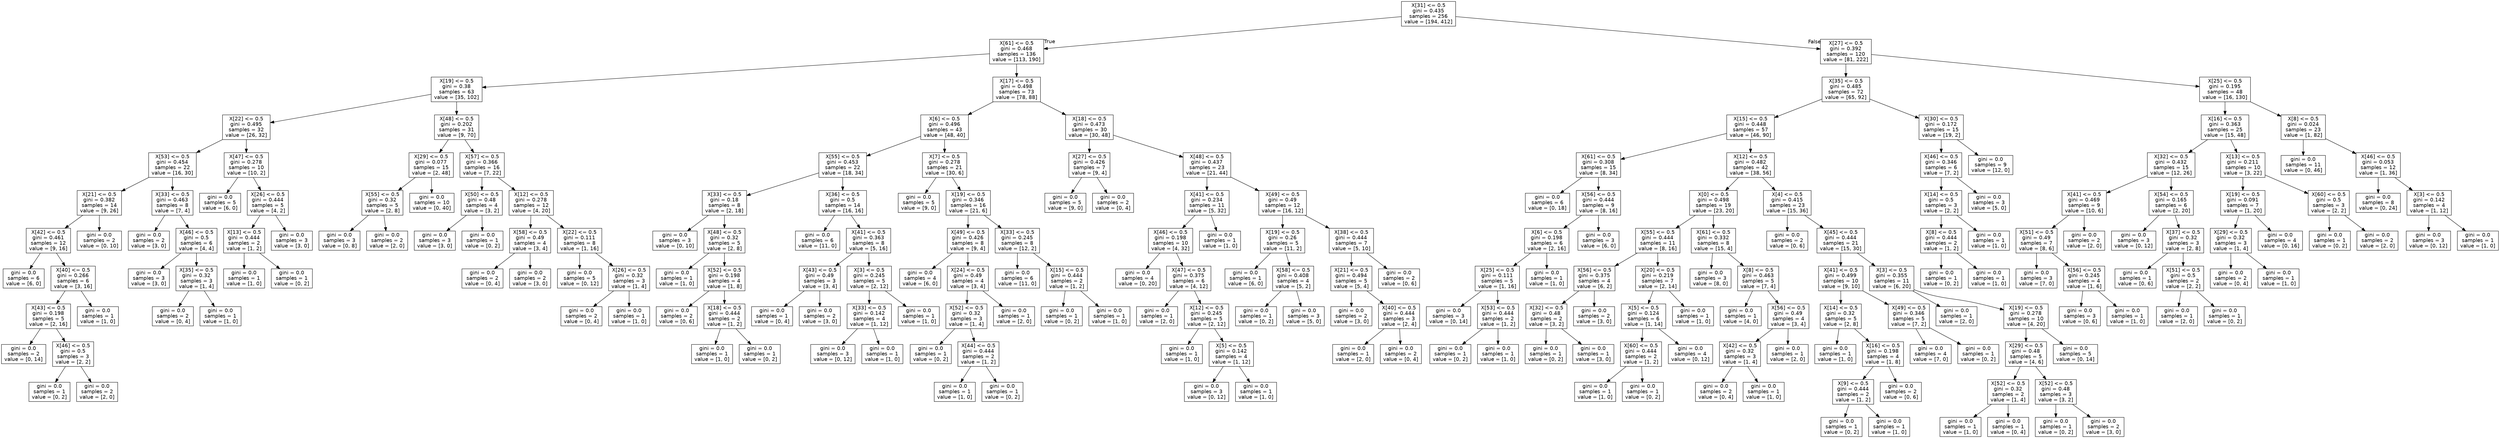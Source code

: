 digraph Tree {
node [shape=box, fontname="helvetica"] ;
edge [fontname="helvetica"] ;
0 [label="X[31] <= 0.5\ngini = 0.435\nsamples = 256\nvalue = [194, 412]"] ;
1 [label="X[61] <= 0.5\ngini = 0.468\nsamples = 136\nvalue = [113, 190]"] ;
0 -> 1 [labeldistance=2.5, labelangle=45, headlabel="True"] ;
2 [label="X[19] <= 0.5\ngini = 0.38\nsamples = 63\nvalue = [35, 102]"] ;
1 -> 2 ;
3 [label="X[22] <= 0.5\ngini = 0.495\nsamples = 32\nvalue = [26, 32]"] ;
2 -> 3 ;
4 [label="X[53] <= 0.5\ngini = 0.454\nsamples = 22\nvalue = [16, 30]"] ;
3 -> 4 ;
5 [label="X[21] <= 0.5\ngini = 0.382\nsamples = 14\nvalue = [9, 26]"] ;
4 -> 5 ;
6 [label="X[42] <= 0.5\ngini = 0.461\nsamples = 12\nvalue = [9, 16]"] ;
5 -> 6 ;
7 [label="gini = 0.0\nsamples = 6\nvalue = [6, 0]"] ;
6 -> 7 ;
8 [label="X[40] <= 0.5\ngini = 0.266\nsamples = 6\nvalue = [3, 16]"] ;
6 -> 8 ;
9 [label="X[43] <= 0.5\ngini = 0.198\nsamples = 5\nvalue = [2, 16]"] ;
8 -> 9 ;
10 [label="gini = 0.0\nsamples = 2\nvalue = [0, 14]"] ;
9 -> 10 ;
11 [label="X[46] <= 0.5\ngini = 0.5\nsamples = 3\nvalue = [2, 2]"] ;
9 -> 11 ;
12 [label="gini = 0.0\nsamples = 1\nvalue = [0, 2]"] ;
11 -> 12 ;
13 [label="gini = 0.0\nsamples = 2\nvalue = [2, 0]"] ;
11 -> 13 ;
14 [label="gini = 0.0\nsamples = 1\nvalue = [1, 0]"] ;
8 -> 14 ;
15 [label="gini = 0.0\nsamples = 2\nvalue = [0, 10]"] ;
5 -> 15 ;
16 [label="X[33] <= 0.5\ngini = 0.463\nsamples = 8\nvalue = [7, 4]"] ;
4 -> 16 ;
17 [label="gini = 0.0\nsamples = 2\nvalue = [3, 0]"] ;
16 -> 17 ;
18 [label="X[46] <= 0.5\ngini = 0.5\nsamples = 6\nvalue = [4, 4]"] ;
16 -> 18 ;
19 [label="gini = 0.0\nsamples = 3\nvalue = [3, 0]"] ;
18 -> 19 ;
20 [label="X[35] <= 0.5\ngini = 0.32\nsamples = 3\nvalue = [1, 4]"] ;
18 -> 20 ;
21 [label="gini = 0.0\nsamples = 2\nvalue = [0, 4]"] ;
20 -> 21 ;
22 [label="gini = 0.0\nsamples = 1\nvalue = [1, 0]"] ;
20 -> 22 ;
23 [label="X[47] <= 0.5\ngini = 0.278\nsamples = 10\nvalue = [10, 2]"] ;
3 -> 23 ;
24 [label="gini = 0.0\nsamples = 5\nvalue = [6, 0]"] ;
23 -> 24 ;
25 [label="X[26] <= 0.5\ngini = 0.444\nsamples = 5\nvalue = [4, 2]"] ;
23 -> 25 ;
26 [label="X[13] <= 0.5\ngini = 0.444\nsamples = 2\nvalue = [1, 2]"] ;
25 -> 26 ;
27 [label="gini = 0.0\nsamples = 1\nvalue = [1, 0]"] ;
26 -> 27 ;
28 [label="gini = 0.0\nsamples = 1\nvalue = [0, 2]"] ;
26 -> 28 ;
29 [label="gini = 0.0\nsamples = 3\nvalue = [3, 0]"] ;
25 -> 29 ;
30 [label="X[48] <= 0.5\ngini = 0.202\nsamples = 31\nvalue = [9, 70]"] ;
2 -> 30 ;
31 [label="X[29] <= 0.5\ngini = 0.077\nsamples = 15\nvalue = [2, 48]"] ;
30 -> 31 ;
32 [label="X[55] <= 0.5\ngini = 0.32\nsamples = 5\nvalue = [2, 8]"] ;
31 -> 32 ;
33 [label="gini = 0.0\nsamples = 3\nvalue = [0, 8]"] ;
32 -> 33 ;
34 [label="gini = 0.0\nsamples = 2\nvalue = [2, 0]"] ;
32 -> 34 ;
35 [label="gini = 0.0\nsamples = 10\nvalue = [0, 40]"] ;
31 -> 35 ;
36 [label="X[57] <= 0.5\ngini = 0.366\nsamples = 16\nvalue = [7, 22]"] ;
30 -> 36 ;
37 [label="X[50] <= 0.5\ngini = 0.48\nsamples = 4\nvalue = [3, 2]"] ;
36 -> 37 ;
38 [label="gini = 0.0\nsamples = 3\nvalue = [3, 0]"] ;
37 -> 38 ;
39 [label="gini = 0.0\nsamples = 1\nvalue = [0, 2]"] ;
37 -> 39 ;
40 [label="X[12] <= 0.5\ngini = 0.278\nsamples = 12\nvalue = [4, 20]"] ;
36 -> 40 ;
41 [label="X[58] <= 0.5\ngini = 0.49\nsamples = 4\nvalue = [3, 4]"] ;
40 -> 41 ;
42 [label="gini = 0.0\nsamples = 2\nvalue = [0, 4]"] ;
41 -> 42 ;
43 [label="gini = 0.0\nsamples = 2\nvalue = [3, 0]"] ;
41 -> 43 ;
44 [label="X[22] <= 0.5\ngini = 0.111\nsamples = 8\nvalue = [1, 16]"] ;
40 -> 44 ;
45 [label="gini = 0.0\nsamples = 5\nvalue = [0, 12]"] ;
44 -> 45 ;
46 [label="X[26] <= 0.5\ngini = 0.32\nsamples = 3\nvalue = [1, 4]"] ;
44 -> 46 ;
47 [label="gini = 0.0\nsamples = 2\nvalue = [0, 4]"] ;
46 -> 47 ;
48 [label="gini = 0.0\nsamples = 1\nvalue = [1, 0]"] ;
46 -> 48 ;
49 [label="X[17] <= 0.5\ngini = 0.498\nsamples = 73\nvalue = [78, 88]"] ;
1 -> 49 ;
50 [label="X[6] <= 0.5\ngini = 0.496\nsamples = 43\nvalue = [48, 40]"] ;
49 -> 50 ;
51 [label="X[55] <= 0.5\ngini = 0.453\nsamples = 22\nvalue = [18, 34]"] ;
50 -> 51 ;
52 [label="X[33] <= 0.5\ngini = 0.18\nsamples = 8\nvalue = [2, 18]"] ;
51 -> 52 ;
53 [label="gini = 0.0\nsamples = 3\nvalue = [0, 10]"] ;
52 -> 53 ;
54 [label="X[48] <= 0.5\ngini = 0.32\nsamples = 5\nvalue = [2, 8]"] ;
52 -> 54 ;
55 [label="gini = 0.0\nsamples = 1\nvalue = [1, 0]"] ;
54 -> 55 ;
56 [label="X[52] <= 0.5\ngini = 0.198\nsamples = 4\nvalue = [1, 8]"] ;
54 -> 56 ;
57 [label="gini = 0.0\nsamples = 2\nvalue = [0, 6]"] ;
56 -> 57 ;
58 [label="X[18] <= 0.5\ngini = 0.444\nsamples = 2\nvalue = [1, 2]"] ;
56 -> 58 ;
59 [label="gini = 0.0\nsamples = 1\nvalue = [1, 0]"] ;
58 -> 59 ;
60 [label="gini = 0.0\nsamples = 1\nvalue = [0, 2]"] ;
58 -> 60 ;
61 [label="X[36] <= 0.5\ngini = 0.5\nsamples = 14\nvalue = [16, 16]"] ;
51 -> 61 ;
62 [label="gini = 0.0\nsamples = 6\nvalue = [11, 0]"] ;
61 -> 62 ;
63 [label="X[41] <= 0.5\ngini = 0.363\nsamples = 8\nvalue = [5, 16]"] ;
61 -> 63 ;
64 [label="X[43] <= 0.5\ngini = 0.49\nsamples = 3\nvalue = [3, 4]"] ;
63 -> 64 ;
65 [label="gini = 0.0\nsamples = 1\nvalue = [0, 4]"] ;
64 -> 65 ;
66 [label="gini = 0.0\nsamples = 2\nvalue = [3, 0]"] ;
64 -> 66 ;
67 [label="X[3] <= 0.5\ngini = 0.245\nsamples = 5\nvalue = [2, 12]"] ;
63 -> 67 ;
68 [label="X[33] <= 0.5\ngini = 0.142\nsamples = 4\nvalue = [1, 12]"] ;
67 -> 68 ;
69 [label="gini = 0.0\nsamples = 3\nvalue = [0, 12]"] ;
68 -> 69 ;
70 [label="gini = 0.0\nsamples = 1\nvalue = [1, 0]"] ;
68 -> 70 ;
71 [label="gini = 0.0\nsamples = 1\nvalue = [1, 0]"] ;
67 -> 71 ;
72 [label="X[7] <= 0.5\ngini = 0.278\nsamples = 21\nvalue = [30, 6]"] ;
50 -> 72 ;
73 [label="gini = 0.0\nsamples = 5\nvalue = [9, 0]"] ;
72 -> 73 ;
74 [label="X[19] <= 0.5\ngini = 0.346\nsamples = 16\nvalue = [21, 6]"] ;
72 -> 74 ;
75 [label="X[49] <= 0.5\ngini = 0.426\nsamples = 8\nvalue = [9, 4]"] ;
74 -> 75 ;
76 [label="gini = 0.0\nsamples = 4\nvalue = [6, 0]"] ;
75 -> 76 ;
77 [label="X[24] <= 0.5\ngini = 0.49\nsamples = 4\nvalue = [3, 4]"] ;
75 -> 77 ;
78 [label="X[52] <= 0.5\ngini = 0.32\nsamples = 3\nvalue = [1, 4]"] ;
77 -> 78 ;
79 [label="gini = 0.0\nsamples = 1\nvalue = [0, 2]"] ;
78 -> 79 ;
80 [label="X[44] <= 0.5\ngini = 0.444\nsamples = 2\nvalue = [1, 2]"] ;
78 -> 80 ;
81 [label="gini = 0.0\nsamples = 1\nvalue = [1, 0]"] ;
80 -> 81 ;
82 [label="gini = 0.0\nsamples = 1\nvalue = [0, 2]"] ;
80 -> 82 ;
83 [label="gini = 0.0\nsamples = 1\nvalue = [2, 0]"] ;
77 -> 83 ;
84 [label="X[33] <= 0.5\ngini = 0.245\nsamples = 8\nvalue = [12, 2]"] ;
74 -> 84 ;
85 [label="gini = 0.0\nsamples = 6\nvalue = [11, 0]"] ;
84 -> 85 ;
86 [label="X[15] <= 0.5\ngini = 0.444\nsamples = 2\nvalue = [1, 2]"] ;
84 -> 86 ;
87 [label="gini = 0.0\nsamples = 1\nvalue = [0, 2]"] ;
86 -> 87 ;
88 [label="gini = 0.0\nsamples = 1\nvalue = [1, 0]"] ;
86 -> 88 ;
89 [label="X[18] <= 0.5\ngini = 0.473\nsamples = 30\nvalue = [30, 48]"] ;
49 -> 89 ;
90 [label="X[27] <= 0.5\ngini = 0.426\nsamples = 7\nvalue = [9, 4]"] ;
89 -> 90 ;
91 [label="gini = 0.0\nsamples = 5\nvalue = [9, 0]"] ;
90 -> 91 ;
92 [label="gini = 0.0\nsamples = 2\nvalue = [0, 4]"] ;
90 -> 92 ;
93 [label="X[48] <= 0.5\ngini = 0.437\nsamples = 23\nvalue = [21, 44]"] ;
89 -> 93 ;
94 [label="X[41] <= 0.5\ngini = 0.234\nsamples = 11\nvalue = [5, 32]"] ;
93 -> 94 ;
95 [label="X[46] <= 0.5\ngini = 0.198\nsamples = 10\nvalue = [4, 32]"] ;
94 -> 95 ;
96 [label="gini = 0.0\nsamples = 4\nvalue = [0, 20]"] ;
95 -> 96 ;
97 [label="X[47] <= 0.5\ngini = 0.375\nsamples = 6\nvalue = [4, 12]"] ;
95 -> 97 ;
98 [label="gini = 0.0\nsamples = 1\nvalue = [2, 0]"] ;
97 -> 98 ;
99 [label="X[12] <= 0.5\ngini = 0.245\nsamples = 5\nvalue = [2, 12]"] ;
97 -> 99 ;
100 [label="gini = 0.0\nsamples = 1\nvalue = [1, 0]"] ;
99 -> 100 ;
101 [label="X[5] <= 0.5\ngini = 0.142\nsamples = 4\nvalue = [1, 12]"] ;
99 -> 101 ;
102 [label="gini = 0.0\nsamples = 3\nvalue = [0, 12]"] ;
101 -> 102 ;
103 [label="gini = 0.0\nsamples = 1\nvalue = [1, 0]"] ;
101 -> 103 ;
104 [label="gini = 0.0\nsamples = 1\nvalue = [1, 0]"] ;
94 -> 104 ;
105 [label="X[49] <= 0.5\ngini = 0.49\nsamples = 12\nvalue = [16, 12]"] ;
93 -> 105 ;
106 [label="X[19] <= 0.5\ngini = 0.26\nsamples = 5\nvalue = [11, 2]"] ;
105 -> 106 ;
107 [label="gini = 0.0\nsamples = 1\nvalue = [6, 0]"] ;
106 -> 107 ;
108 [label="X[58] <= 0.5\ngini = 0.408\nsamples = 4\nvalue = [5, 2]"] ;
106 -> 108 ;
109 [label="gini = 0.0\nsamples = 1\nvalue = [0, 2]"] ;
108 -> 109 ;
110 [label="gini = 0.0\nsamples = 3\nvalue = [5, 0]"] ;
108 -> 110 ;
111 [label="X[38] <= 0.5\ngini = 0.444\nsamples = 7\nvalue = [5, 10]"] ;
105 -> 111 ;
112 [label="X[21] <= 0.5\ngini = 0.494\nsamples = 5\nvalue = [5, 4]"] ;
111 -> 112 ;
113 [label="gini = 0.0\nsamples = 2\nvalue = [3, 0]"] ;
112 -> 113 ;
114 [label="X[40] <= 0.5\ngini = 0.444\nsamples = 3\nvalue = [2, 4]"] ;
112 -> 114 ;
115 [label="gini = 0.0\nsamples = 1\nvalue = [2, 0]"] ;
114 -> 115 ;
116 [label="gini = 0.0\nsamples = 2\nvalue = [0, 4]"] ;
114 -> 116 ;
117 [label="gini = 0.0\nsamples = 2\nvalue = [0, 6]"] ;
111 -> 117 ;
118 [label="X[27] <= 0.5\ngini = 0.392\nsamples = 120\nvalue = [81, 222]"] ;
0 -> 118 [labeldistance=2.5, labelangle=-45, headlabel="False"] ;
119 [label="X[35] <= 0.5\ngini = 0.485\nsamples = 72\nvalue = [65, 92]"] ;
118 -> 119 ;
120 [label="X[15] <= 0.5\ngini = 0.448\nsamples = 57\nvalue = [46, 90]"] ;
119 -> 120 ;
121 [label="X[61] <= 0.5\ngini = 0.308\nsamples = 15\nvalue = [8, 34]"] ;
120 -> 121 ;
122 [label="gini = 0.0\nsamples = 6\nvalue = [0, 18]"] ;
121 -> 122 ;
123 [label="X[56] <= 0.5\ngini = 0.444\nsamples = 9\nvalue = [8, 16]"] ;
121 -> 123 ;
124 [label="X[6] <= 0.5\ngini = 0.198\nsamples = 6\nvalue = [2, 16]"] ;
123 -> 124 ;
125 [label="X[25] <= 0.5\ngini = 0.111\nsamples = 5\nvalue = [1, 16]"] ;
124 -> 125 ;
126 [label="gini = 0.0\nsamples = 3\nvalue = [0, 14]"] ;
125 -> 126 ;
127 [label="X[53] <= 0.5\ngini = 0.444\nsamples = 2\nvalue = [1, 2]"] ;
125 -> 127 ;
128 [label="gini = 0.0\nsamples = 1\nvalue = [0, 2]"] ;
127 -> 128 ;
129 [label="gini = 0.0\nsamples = 1\nvalue = [1, 0]"] ;
127 -> 129 ;
130 [label="gini = 0.0\nsamples = 1\nvalue = [1, 0]"] ;
124 -> 130 ;
131 [label="gini = 0.0\nsamples = 3\nvalue = [6, 0]"] ;
123 -> 131 ;
132 [label="X[12] <= 0.5\ngini = 0.482\nsamples = 42\nvalue = [38, 56]"] ;
120 -> 132 ;
133 [label="X[0] <= 0.5\ngini = 0.498\nsamples = 19\nvalue = [23, 20]"] ;
132 -> 133 ;
134 [label="X[55] <= 0.5\ngini = 0.444\nsamples = 11\nvalue = [8, 16]"] ;
133 -> 134 ;
135 [label="X[56] <= 0.5\ngini = 0.375\nsamples = 4\nvalue = [6, 2]"] ;
134 -> 135 ;
136 [label="X[32] <= 0.5\ngini = 0.48\nsamples = 2\nvalue = [3, 2]"] ;
135 -> 136 ;
137 [label="gini = 0.0\nsamples = 1\nvalue = [0, 2]"] ;
136 -> 137 ;
138 [label="gini = 0.0\nsamples = 1\nvalue = [3, 0]"] ;
136 -> 138 ;
139 [label="gini = 0.0\nsamples = 2\nvalue = [3, 0]"] ;
135 -> 139 ;
140 [label="X[20] <= 0.5\ngini = 0.219\nsamples = 7\nvalue = [2, 14]"] ;
134 -> 140 ;
141 [label="X[5] <= 0.5\ngini = 0.124\nsamples = 6\nvalue = [1, 14]"] ;
140 -> 141 ;
142 [label="X[60] <= 0.5\ngini = 0.444\nsamples = 2\nvalue = [1, 2]"] ;
141 -> 142 ;
143 [label="gini = 0.0\nsamples = 1\nvalue = [1, 0]"] ;
142 -> 143 ;
144 [label="gini = 0.0\nsamples = 1\nvalue = [0, 2]"] ;
142 -> 144 ;
145 [label="gini = 0.0\nsamples = 4\nvalue = [0, 12]"] ;
141 -> 145 ;
146 [label="gini = 0.0\nsamples = 1\nvalue = [1, 0]"] ;
140 -> 146 ;
147 [label="X[61] <= 0.5\ngini = 0.332\nsamples = 8\nvalue = [15, 4]"] ;
133 -> 147 ;
148 [label="gini = 0.0\nsamples = 3\nvalue = [8, 0]"] ;
147 -> 148 ;
149 [label="X[8] <= 0.5\ngini = 0.463\nsamples = 5\nvalue = [7, 4]"] ;
147 -> 149 ;
150 [label="gini = 0.0\nsamples = 1\nvalue = [4, 0]"] ;
149 -> 150 ;
151 [label="X[56] <= 0.5\ngini = 0.49\nsamples = 4\nvalue = [3, 4]"] ;
149 -> 151 ;
152 [label="X[42] <= 0.5\ngini = 0.32\nsamples = 3\nvalue = [1, 4]"] ;
151 -> 152 ;
153 [label="gini = 0.0\nsamples = 2\nvalue = [0, 4]"] ;
152 -> 153 ;
154 [label="gini = 0.0\nsamples = 1\nvalue = [1, 0]"] ;
152 -> 154 ;
155 [label="gini = 0.0\nsamples = 1\nvalue = [2, 0]"] ;
151 -> 155 ;
156 [label="X[4] <= 0.5\ngini = 0.415\nsamples = 23\nvalue = [15, 36]"] ;
132 -> 156 ;
157 [label="gini = 0.0\nsamples = 2\nvalue = [0, 6]"] ;
156 -> 157 ;
158 [label="X[45] <= 0.5\ngini = 0.444\nsamples = 21\nvalue = [15, 30]"] ;
156 -> 158 ;
159 [label="X[41] <= 0.5\ngini = 0.499\nsamples = 10\nvalue = [9, 10]"] ;
158 -> 159 ;
160 [label="X[14] <= 0.5\ngini = 0.32\nsamples = 5\nvalue = [2, 8]"] ;
159 -> 160 ;
161 [label="gini = 0.0\nsamples = 1\nvalue = [1, 0]"] ;
160 -> 161 ;
162 [label="X[16] <= 0.5\ngini = 0.198\nsamples = 4\nvalue = [1, 8]"] ;
160 -> 162 ;
163 [label="X[9] <= 0.5\ngini = 0.444\nsamples = 2\nvalue = [1, 2]"] ;
162 -> 163 ;
164 [label="gini = 0.0\nsamples = 1\nvalue = [0, 2]"] ;
163 -> 164 ;
165 [label="gini = 0.0\nsamples = 1\nvalue = [1, 0]"] ;
163 -> 165 ;
166 [label="gini = 0.0\nsamples = 2\nvalue = [0, 6]"] ;
162 -> 166 ;
167 [label="X[49] <= 0.5\ngini = 0.346\nsamples = 5\nvalue = [7, 2]"] ;
159 -> 167 ;
168 [label="gini = 0.0\nsamples = 4\nvalue = [7, 0]"] ;
167 -> 168 ;
169 [label="gini = 0.0\nsamples = 1\nvalue = [0, 2]"] ;
167 -> 169 ;
170 [label="X[3] <= 0.5\ngini = 0.355\nsamples = 11\nvalue = [6, 20]"] ;
158 -> 170 ;
171 [label="gini = 0.0\nsamples = 1\nvalue = [2, 0]"] ;
170 -> 171 ;
172 [label="X[19] <= 0.5\ngini = 0.278\nsamples = 10\nvalue = [4, 20]"] ;
170 -> 172 ;
173 [label="X[29] <= 0.5\ngini = 0.48\nsamples = 5\nvalue = [4, 6]"] ;
172 -> 173 ;
174 [label="X[52] <= 0.5\ngini = 0.32\nsamples = 2\nvalue = [1, 4]"] ;
173 -> 174 ;
175 [label="gini = 0.0\nsamples = 1\nvalue = [1, 0]"] ;
174 -> 175 ;
176 [label="gini = 0.0\nsamples = 1\nvalue = [0, 4]"] ;
174 -> 176 ;
177 [label="X[52] <= 0.5\ngini = 0.48\nsamples = 3\nvalue = [3, 2]"] ;
173 -> 177 ;
178 [label="gini = 0.0\nsamples = 1\nvalue = [0, 2]"] ;
177 -> 178 ;
179 [label="gini = 0.0\nsamples = 2\nvalue = [3, 0]"] ;
177 -> 179 ;
180 [label="gini = 0.0\nsamples = 5\nvalue = [0, 14]"] ;
172 -> 180 ;
181 [label="X[30] <= 0.5\ngini = 0.172\nsamples = 15\nvalue = [19, 2]"] ;
119 -> 181 ;
182 [label="X[46] <= 0.5\ngini = 0.346\nsamples = 6\nvalue = [7, 2]"] ;
181 -> 182 ;
183 [label="X[14] <= 0.5\ngini = 0.5\nsamples = 3\nvalue = [2, 2]"] ;
182 -> 183 ;
184 [label="X[8] <= 0.5\ngini = 0.444\nsamples = 2\nvalue = [1, 2]"] ;
183 -> 184 ;
185 [label="gini = 0.0\nsamples = 1\nvalue = [0, 2]"] ;
184 -> 185 ;
186 [label="gini = 0.0\nsamples = 1\nvalue = [1, 0]"] ;
184 -> 186 ;
187 [label="gini = 0.0\nsamples = 1\nvalue = [1, 0]"] ;
183 -> 187 ;
188 [label="gini = 0.0\nsamples = 3\nvalue = [5, 0]"] ;
182 -> 188 ;
189 [label="gini = 0.0\nsamples = 9\nvalue = [12, 0]"] ;
181 -> 189 ;
190 [label="X[25] <= 0.5\ngini = 0.195\nsamples = 48\nvalue = [16, 130]"] ;
118 -> 190 ;
191 [label="X[16] <= 0.5\ngini = 0.363\nsamples = 25\nvalue = [15, 48]"] ;
190 -> 191 ;
192 [label="X[32] <= 0.5\ngini = 0.432\nsamples = 15\nvalue = [12, 26]"] ;
191 -> 192 ;
193 [label="X[41] <= 0.5\ngini = 0.469\nsamples = 9\nvalue = [10, 6]"] ;
192 -> 193 ;
194 [label="X[51] <= 0.5\ngini = 0.49\nsamples = 7\nvalue = [8, 6]"] ;
193 -> 194 ;
195 [label="gini = 0.0\nsamples = 3\nvalue = [7, 0]"] ;
194 -> 195 ;
196 [label="X[56] <= 0.5\ngini = 0.245\nsamples = 4\nvalue = [1, 6]"] ;
194 -> 196 ;
197 [label="gini = 0.0\nsamples = 3\nvalue = [0, 6]"] ;
196 -> 197 ;
198 [label="gini = 0.0\nsamples = 1\nvalue = [1, 0]"] ;
196 -> 198 ;
199 [label="gini = 0.0\nsamples = 2\nvalue = [2, 0]"] ;
193 -> 199 ;
200 [label="X[54] <= 0.5\ngini = 0.165\nsamples = 6\nvalue = [2, 20]"] ;
192 -> 200 ;
201 [label="gini = 0.0\nsamples = 3\nvalue = [0, 12]"] ;
200 -> 201 ;
202 [label="X[37] <= 0.5\ngini = 0.32\nsamples = 3\nvalue = [2, 8]"] ;
200 -> 202 ;
203 [label="gini = 0.0\nsamples = 1\nvalue = [0, 6]"] ;
202 -> 203 ;
204 [label="X[51] <= 0.5\ngini = 0.5\nsamples = 2\nvalue = [2, 2]"] ;
202 -> 204 ;
205 [label="gini = 0.0\nsamples = 1\nvalue = [2, 0]"] ;
204 -> 205 ;
206 [label="gini = 0.0\nsamples = 1\nvalue = [0, 2]"] ;
204 -> 206 ;
207 [label="X[13] <= 0.5\ngini = 0.211\nsamples = 10\nvalue = [3, 22]"] ;
191 -> 207 ;
208 [label="X[19] <= 0.5\ngini = 0.091\nsamples = 7\nvalue = [1, 20]"] ;
207 -> 208 ;
209 [label="X[29] <= 0.5\ngini = 0.32\nsamples = 3\nvalue = [1, 4]"] ;
208 -> 209 ;
210 [label="gini = 0.0\nsamples = 2\nvalue = [0, 4]"] ;
209 -> 210 ;
211 [label="gini = 0.0\nsamples = 1\nvalue = [1, 0]"] ;
209 -> 211 ;
212 [label="gini = 0.0\nsamples = 4\nvalue = [0, 16]"] ;
208 -> 212 ;
213 [label="X[60] <= 0.5\ngini = 0.5\nsamples = 3\nvalue = [2, 2]"] ;
207 -> 213 ;
214 [label="gini = 0.0\nsamples = 1\nvalue = [0, 2]"] ;
213 -> 214 ;
215 [label="gini = 0.0\nsamples = 2\nvalue = [2, 0]"] ;
213 -> 215 ;
216 [label="X[8] <= 0.5\ngini = 0.024\nsamples = 23\nvalue = [1, 82]"] ;
190 -> 216 ;
217 [label="gini = 0.0\nsamples = 11\nvalue = [0, 46]"] ;
216 -> 217 ;
218 [label="X[46] <= 0.5\ngini = 0.053\nsamples = 12\nvalue = [1, 36]"] ;
216 -> 218 ;
219 [label="gini = 0.0\nsamples = 8\nvalue = [0, 24]"] ;
218 -> 219 ;
220 [label="X[3] <= 0.5\ngini = 0.142\nsamples = 4\nvalue = [1, 12]"] ;
218 -> 220 ;
221 [label="gini = 0.0\nsamples = 3\nvalue = [0, 12]"] ;
220 -> 221 ;
222 [label="gini = 0.0\nsamples = 1\nvalue = [1, 0]"] ;
220 -> 222 ;
}